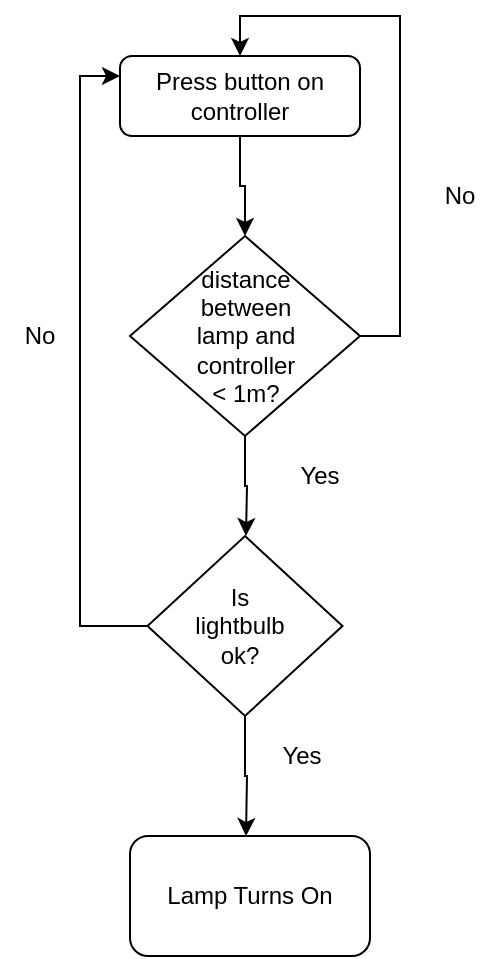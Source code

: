<mxfile version="13.5.5" type="github">
  <diagram id="C5RBs43oDa-KdzZeNtuy" name="Page-1">
    <mxGraphModel dx="1038" dy="548" grid="1" gridSize="10" guides="1" tooltips="1" connect="1" arrows="1" fold="1" page="1" pageScale="1" pageWidth="827" pageHeight="1169" math="0" shadow="0">
      <root>
        <mxCell id="WIyWlLk6GJQsqaUBKTNV-0" />
        <mxCell id="WIyWlLk6GJQsqaUBKTNV-1" parent="WIyWlLk6GJQsqaUBKTNV-0" />
        <mxCell id="X8LZlyxJhwlJDt1EkV59-16" style="edgeStyle=orthogonalEdgeStyle;rounded=0;orthogonalLoop=1;jettySize=auto;html=1;entryX=0.5;entryY=0;entryDx=0;entryDy=0;" edge="1" parent="WIyWlLk6GJQsqaUBKTNV-1" source="WIyWlLk6GJQsqaUBKTNV-3" target="X8LZlyxJhwlJDt1EkV59-2">
          <mxGeometry relative="1" as="geometry" />
        </mxCell>
        <mxCell id="WIyWlLk6GJQsqaUBKTNV-3" value="Press button on controller" style="rounded=1;whiteSpace=wrap;html=1;fontSize=12;glass=0;strokeWidth=1;shadow=0;" parent="WIyWlLk6GJQsqaUBKTNV-1" vertex="1">
          <mxGeometry x="150" y="70" width="120" height="40" as="geometry" />
        </mxCell>
        <mxCell id="X8LZlyxJhwlJDt1EkV59-5" style="edgeStyle=orthogonalEdgeStyle;rounded=0;orthogonalLoop=1;jettySize=auto;html=1;exitX=1;exitY=0.5;exitDx=0;exitDy=0;entryX=0.5;entryY=0;entryDx=0;entryDy=0;" edge="1" parent="WIyWlLk6GJQsqaUBKTNV-1" source="X8LZlyxJhwlJDt1EkV59-2" target="WIyWlLk6GJQsqaUBKTNV-3">
          <mxGeometry relative="1" as="geometry">
            <mxPoint x="370" y="210" as="targetPoint" />
          </mxGeometry>
        </mxCell>
        <mxCell id="X8LZlyxJhwlJDt1EkV59-6" style="edgeStyle=orthogonalEdgeStyle;rounded=0;orthogonalLoop=1;jettySize=auto;html=1;exitX=0.5;exitY=1;exitDx=0;exitDy=0;" edge="1" parent="WIyWlLk6GJQsqaUBKTNV-1" source="X8LZlyxJhwlJDt1EkV59-2">
          <mxGeometry relative="1" as="geometry">
            <mxPoint x="213" y="310" as="targetPoint" />
          </mxGeometry>
        </mxCell>
        <mxCell id="X8LZlyxJhwlJDt1EkV59-2" value="" style="rhombus;whiteSpace=wrap;html=1;" vertex="1" parent="WIyWlLk6GJQsqaUBKTNV-1">
          <mxGeometry x="155" y="160" width="115" height="100" as="geometry" />
        </mxCell>
        <mxCell id="X8LZlyxJhwlJDt1EkV59-3" value="distance between lamp and controller &amp;lt; 1m?" style="text;html=1;strokeColor=none;fillColor=none;align=center;verticalAlign=middle;whiteSpace=wrap;rounded=0;" vertex="1" parent="WIyWlLk6GJQsqaUBKTNV-1">
          <mxGeometry x="182.5" y="185" width="60" height="50" as="geometry" />
        </mxCell>
        <mxCell id="X8LZlyxJhwlJDt1EkV59-7" value="No" style="text;html=1;strokeColor=none;fillColor=none;align=center;verticalAlign=middle;whiteSpace=wrap;rounded=0;" vertex="1" parent="WIyWlLk6GJQsqaUBKTNV-1">
          <mxGeometry x="300" y="130" width="40" height="20" as="geometry" />
        </mxCell>
        <mxCell id="X8LZlyxJhwlJDt1EkV59-8" value="Yes" style="text;html=1;strokeColor=none;fillColor=none;align=center;verticalAlign=middle;whiteSpace=wrap;rounded=0;" vertex="1" parent="WIyWlLk6GJQsqaUBKTNV-1">
          <mxGeometry x="230" y="270" width="40" height="20" as="geometry" />
        </mxCell>
        <mxCell id="X8LZlyxJhwlJDt1EkV59-11" style="edgeStyle=orthogonalEdgeStyle;rounded=0;orthogonalLoop=1;jettySize=auto;html=1;exitX=0.5;exitY=1;exitDx=0;exitDy=0;" edge="1" parent="WIyWlLk6GJQsqaUBKTNV-1" source="X8LZlyxJhwlJDt1EkV59-9">
          <mxGeometry relative="1" as="geometry">
            <mxPoint x="213" y="460" as="targetPoint" />
          </mxGeometry>
        </mxCell>
        <mxCell id="X8LZlyxJhwlJDt1EkV59-14" style="edgeStyle=orthogonalEdgeStyle;rounded=0;orthogonalLoop=1;jettySize=auto;html=1;exitX=0;exitY=0.5;exitDx=0;exitDy=0;entryX=0;entryY=0.25;entryDx=0;entryDy=0;" edge="1" parent="WIyWlLk6GJQsqaUBKTNV-1" source="X8LZlyxJhwlJDt1EkV59-9" target="WIyWlLk6GJQsqaUBKTNV-3">
          <mxGeometry relative="1" as="geometry" />
        </mxCell>
        <mxCell id="X8LZlyxJhwlJDt1EkV59-9" value="" style="rhombus;whiteSpace=wrap;html=1;" vertex="1" parent="WIyWlLk6GJQsqaUBKTNV-1">
          <mxGeometry x="163.75" y="310" width="97.5" height="90" as="geometry" />
        </mxCell>
        <mxCell id="X8LZlyxJhwlJDt1EkV59-10" value="Is lightbulb ok?" style="text;html=1;strokeColor=none;fillColor=none;align=center;verticalAlign=middle;whiteSpace=wrap;rounded=0;" vertex="1" parent="WIyWlLk6GJQsqaUBKTNV-1">
          <mxGeometry x="190" y="345" width="40" height="20" as="geometry" />
        </mxCell>
        <mxCell id="X8LZlyxJhwlJDt1EkV59-12" value="Lamp Turns On" style="rounded=1;whiteSpace=wrap;html=1;" vertex="1" parent="WIyWlLk6GJQsqaUBKTNV-1">
          <mxGeometry x="155" y="460" width="120" height="60" as="geometry" />
        </mxCell>
        <mxCell id="X8LZlyxJhwlJDt1EkV59-13" value="Yes" style="text;html=1;strokeColor=none;fillColor=none;align=center;verticalAlign=middle;whiteSpace=wrap;rounded=0;" vertex="1" parent="WIyWlLk6GJQsqaUBKTNV-1">
          <mxGeometry x="221" y="410" width="40" height="20" as="geometry" />
        </mxCell>
        <mxCell id="X8LZlyxJhwlJDt1EkV59-15" value="No" style="text;html=1;strokeColor=none;fillColor=none;align=center;verticalAlign=middle;whiteSpace=wrap;rounded=0;" vertex="1" parent="WIyWlLk6GJQsqaUBKTNV-1">
          <mxGeometry x="90" y="202.5" width="40" height="15" as="geometry" />
        </mxCell>
      </root>
    </mxGraphModel>
  </diagram>
</mxfile>
